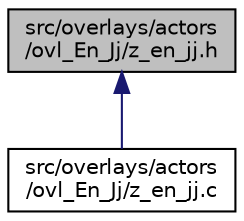 digraph "src/overlays/actors/ovl_En_Jj/z_en_jj.h"
{
 // LATEX_PDF_SIZE
  edge [fontname="Helvetica",fontsize="10",labelfontname="Helvetica",labelfontsize="10"];
  node [fontname="Helvetica",fontsize="10",shape=record];
  Node1 [label="src/overlays/actors\l/ovl_En_Jj/z_en_jj.h",height=0.2,width=0.4,color="black", fillcolor="grey75", style="filled", fontcolor="black",tooltip=" "];
  Node1 -> Node2 [dir="back",color="midnightblue",fontsize="10",style="solid",fontname="Helvetica"];
  Node2 [label="src/overlays/actors\l/ovl_En_Jj/z_en_jj.c",height=0.2,width=0.4,color="black", fillcolor="white", style="filled",URL="$d6/d04/z__en__jj_8c.html",tooltip=" "];
}
